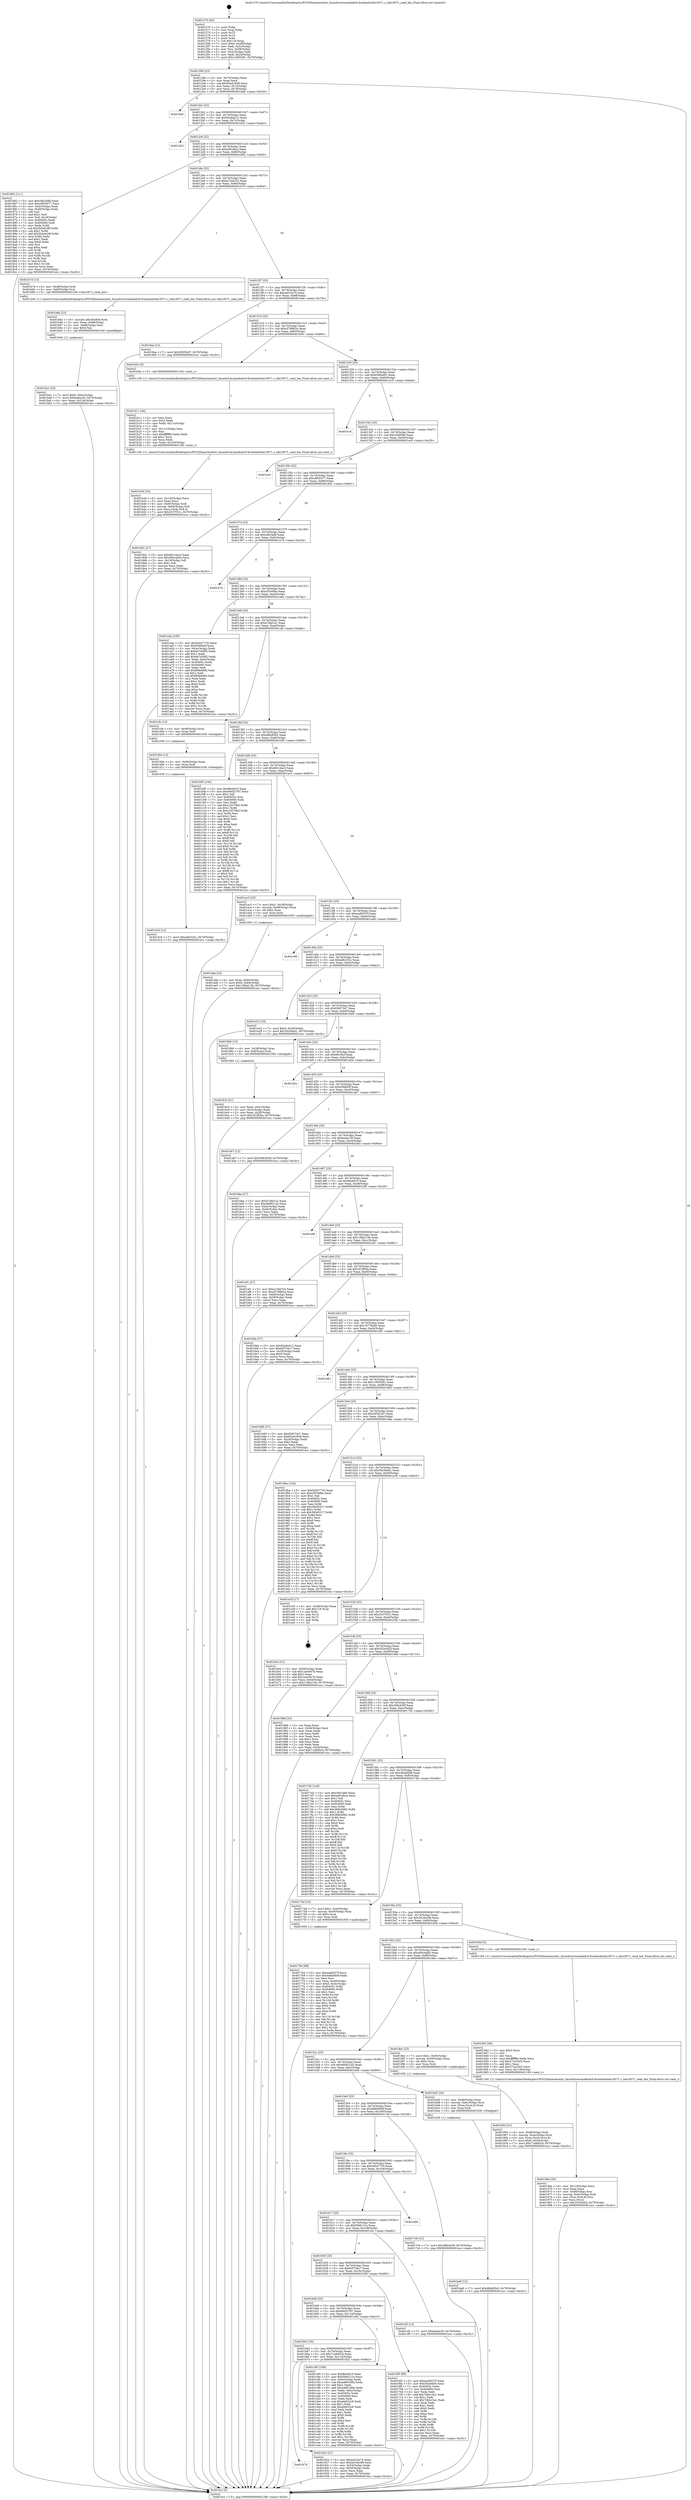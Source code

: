 digraph "0x401270" {
  label = "0x401270 (/mnt/c/Users/mathe/Desktop/tcc/POCII/binaries/extr_linuxdriversmediadvb-frontendstda10071.c_tda10071_read_ber_Final-ollvm.out::main(0))"
  labelloc = "t"
  node[shape=record]

  Entry [label="",width=0.3,height=0.3,shape=circle,fillcolor=black,style=filled]
  "0x40129b" [label="{
     0x40129b [23]\l
     | [instrs]\l
     &nbsp;&nbsp;0x40129b \<+3\>: mov -0x70(%rbp),%eax\l
     &nbsp;&nbsp;0x40129e \<+2\>: mov %eax,%ecx\l
     &nbsp;&nbsp;0x4012a0 \<+6\>: sub $0x82ed1838,%ecx\l
     &nbsp;&nbsp;0x4012a6 \<+3\>: mov %eax,-0x74(%rbp)\l
     &nbsp;&nbsp;0x4012a9 \<+3\>: mov %ecx,-0x78(%rbp)\l
     &nbsp;&nbsp;0x4012ac \<+6\>: je 00000000004016a0 \<main+0x430\>\l
  }"]
  "0x4016a0" [label="{
     0x4016a0\l
  }", style=dashed]
  "0x4012b2" [label="{
     0x4012b2 [22]\l
     | [instrs]\l
     &nbsp;&nbsp;0x4012b2 \<+5\>: jmp 00000000004012b7 \<main+0x47\>\l
     &nbsp;&nbsp;0x4012b7 \<+3\>: mov -0x74(%rbp),%eax\l
     &nbsp;&nbsp;0x4012ba \<+5\>: sub $0x92e8a412,%eax\l
     &nbsp;&nbsp;0x4012bf \<+3\>: mov %eax,-0x7c(%rbp)\l
     &nbsp;&nbsp;0x4012c2 \<+6\>: je 0000000000401d22 \<main+0xab2\>\l
  }"]
  Exit [label="",width=0.3,height=0.3,shape=circle,fillcolor=black,style=filled,peripheries=2]
  "0x401d22" [label="{
     0x401d22\l
  }", style=dashed]
  "0x4012c8" [label="{
     0x4012c8 [22]\l
     | [instrs]\l
     &nbsp;&nbsp;0x4012c8 \<+5\>: jmp 00000000004012cd \<main+0x5d\>\l
     &nbsp;&nbsp;0x4012cd \<+3\>: mov -0x74(%rbp),%eax\l
     &nbsp;&nbsp;0x4012d0 \<+5\>: sub $0xa0f1dbca,%eax\l
     &nbsp;&nbsp;0x4012d5 \<+3\>: mov %eax,-0x80(%rbp)\l
     &nbsp;&nbsp;0x4012d8 \<+6\>: je 0000000000401862 \<main+0x5f2\>\l
  }"]
  "0x401d16" [label="{
     0x401d16 [12]\l
     | [instrs]\l
     &nbsp;&nbsp;0x401d16 \<+7\>: movl $0xedfc332c,-0x70(%rbp)\l
     &nbsp;&nbsp;0x401d1d \<+5\>: jmp 0000000000401ecc \<main+0xc5c\>\l
  }"]
  "0x401862" [label="{
     0x401862 [111]\l
     | [instrs]\l
     &nbsp;&nbsp;0x401862 \<+5\>: mov $0xc9d1fafb,%eax\l
     &nbsp;&nbsp;0x401867 \<+5\>: mov $0xc8f30477,%ecx\l
     &nbsp;&nbsp;0x40186c \<+3\>: mov -0x4c(%rbp),%edx\l
     &nbsp;&nbsp;0x40186f \<+3\>: cmp -0x40(%rbp),%edx\l
     &nbsp;&nbsp;0x401872 \<+4\>: setl %sil\l
     &nbsp;&nbsp;0x401876 \<+4\>: and $0x1,%sil\l
     &nbsp;&nbsp;0x40187a \<+4\>: mov %sil,-0x19(%rbp)\l
     &nbsp;&nbsp;0x40187e \<+7\>: mov 0x40405c,%edx\l
     &nbsp;&nbsp;0x401885 \<+7\>: mov 0x404060,%edi\l
     &nbsp;&nbsp;0x40188c \<+3\>: mov %edx,%r8d\l
     &nbsp;&nbsp;0x40188f \<+7\>: sub $0x5b5eb29f,%r8d\l
     &nbsp;&nbsp;0x401896 \<+4\>: sub $0x1,%r8d\l
     &nbsp;&nbsp;0x40189a \<+7\>: add $0x5b5eb29f,%r8d\l
     &nbsp;&nbsp;0x4018a1 \<+4\>: imul %r8d,%edx\l
     &nbsp;&nbsp;0x4018a5 \<+3\>: and $0x1,%edx\l
     &nbsp;&nbsp;0x4018a8 \<+3\>: cmp $0x0,%edx\l
     &nbsp;&nbsp;0x4018ab \<+4\>: sete %sil\l
     &nbsp;&nbsp;0x4018af \<+3\>: cmp $0xa,%edi\l
     &nbsp;&nbsp;0x4018b2 \<+4\>: setl %r9b\l
     &nbsp;&nbsp;0x4018b6 \<+3\>: mov %sil,%r10b\l
     &nbsp;&nbsp;0x4018b9 \<+3\>: and %r9b,%r10b\l
     &nbsp;&nbsp;0x4018bc \<+3\>: xor %r9b,%sil\l
     &nbsp;&nbsp;0x4018bf \<+3\>: or %sil,%r10b\l
     &nbsp;&nbsp;0x4018c2 \<+4\>: test $0x1,%r10b\l
     &nbsp;&nbsp;0x4018c6 \<+3\>: cmovne %ecx,%eax\l
     &nbsp;&nbsp;0x4018c9 \<+3\>: mov %eax,-0x70(%rbp)\l
     &nbsp;&nbsp;0x4018cc \<+5\>: jmp 0000000000401ecc \<main+0xc5c\>\l
  }"]
  "0x4012de" [label="{
     0x4012de [25]\l
     | [instrs]\l
     &nbsp;&nbsp;0x4012de \<+5\>: jmp 00000000004012e3 \<main+0x73\>\l
     &nbsp;&nbsp;0x4012e3 \<+3\>: mov -0x74(%rbp),%eax\l
     &nbsp;&nbsp;0x4012e6 \<+5\>: sub $0xa134e332,%eax\l
     &nbsp;&nbsp;0x4012eb \<+6\>: mov %eax,-0x84(%rbp)\l
     &nbsp;&nbsp;0x4012f1 \<+6\>: je 0000000000401b7d \<main+0x90d\>\l
  }"]
  "0x401d0a" [label="{
     0x401d0a [12]\l
     | [instrs]\l
     &nbsp;&nbsp;0x401d0a \<+4\>: mov -0x60(%rbp),%rax\l
     &nbsp;&nbsp;0x401d0e \<+3\>: mov %rax,%rdi\l
     &nbsp;&nbsp;0x401d11 \<+5\>: call 0000000000401030 \<free@plt\>\l
     | [calls]\l
     &nbsp;&nbsp;0x401030 \{1\} (unknown)\l
  }"]
  "0x401b7d" [label="{
     0x401b7d [13]\l
     | [instrs]\l
     &nbsp;&nbsp;0x401b7d \<+4\>: mov -0x48(%rbp),%rdi\l
     &nbsp;&nbsp;0x401b81 \<+4\>: mov -0x60(%rbp),%rsi\l
     &nbsp;&nbsp;0x401b85 \<+5\>: call 0000000000401240 \<tda10071_read_ber\>\l
     | [calls]\l
     &nbsp;&nbsp;0x401240 \{1\} (/mnt/c/Users/mathe/Desktop/tcc/POCII/binaries/extr_linuxdriversmediadvb-frontendstda10071.c_tda10071_read_ber_Final-ollvm.out::tda10071_read_ber)\l
  }"]
  "0x4012f7" [label="{
     0x4012f7 [25]\l
     | [instrs]\l
     &nbsp;&nbsp;0x4012f7 \<+5\>: jmp 00000000004012fc \<main+0x8c\>\l
     &nbsp;&nbsp;0x4012fc \<+3\>: mov -0x74(%rbp),%eax\l
     &nbsp;&nbsp;0x4012ff \<+5\>: sub $0xa4f1ba74,%eax\l
     &nbsp;&nbsp;0x401304 \<+6\>: mov %eax,-0x88(%rbp)\l
     &nbsp;&nbsp;0x40130a \<+6\>: je 00000000004019ae \<main+0x73e\>\l
  }"]
  "0x401be9" [label="{
     0x401be9 [12]\l
     | [instrs]\l
     &nbsp;&nbsp;0x401be9 \<+7\>: movl $0xd8ddf3b3,-0x70(%rbp)\l
     &nbsp;&nbsp;0x401bf0 \<+5\>: jmp 0000000000401ecc \<main+0xc5c\>\l
  }"]
  "0x4019ae" [label="{
     0x4019ae [12]\l
     | [instrs]\l
     &nbsp;&nbsp;0x4019ae \<+7\>: movl $0x265f3cd7,-0x70(%rbp)\l
     &nbsp;&nbsp;0x4019b5 \<+5\>: jmp 0000000000401ecc \<main+0xc5c\>\l
  }"]
  "0x401310" [label="{
     0x401310 [25]\l
     | [instrs]\l
     &nbsp;&nbsp;0x401310 \<+5\>: jmp 0000000000401315 \<main+0xa5\>\l
     &nbsp;&nbsp;0x401315 \<+3\>: mov -0x74(%rbp),%eax\l
     &nbsp;&nbsp;0x401318 \<+5\>: sub $0xa5788b2a,%eax\l
     &nbsp;&nbsp;0x40131d \<+6\>: mov %eax,-0x8c(%rbp)\l
     &nbsp;&nbsp;0x401323 \<+6\>: je 0000000000401b0c \<main+0x89c\>\l
  }"]
  "0x401ba1" [label="{
     0x401ba1 [25]\l
     | [instrs]\l
     &nbsp;&nbsp;0x401ba1 \<+7\>: movl $0x0,-0x6c(%rbp)\l
     &nbsp;&nbsp;0x401ba8 \<+7\>: movl $0xbedac29,-0x70(%rbp)\l
     &nbsp;&nbsp;0x401baf \<+6\>: mov %eax,-0x124(%rbp)\l
     &nbsp;&nbsp;0x401bb5 \<+5\>: jmp 0000000000401ecc \<main+0xc5c\>\l
  }"]
  "0x401b0c" [label="{
     0x401b0c [5]\l
     | [instrs]\l
     &nbsp;&nbsp;0x401b0c \<+5\>: call 0000000000401160 \<next_i\>\l
     | [calls]\l
     &nbsp;&nbsp;0x401160 \{1\} (/mnt/c/Users/mathe/Desktop/tcc/POCII/binaries/extr_linuxdriversmediadvb-frontendstda10071.c_tda10071_read_ber_Final-ollvm.out::next_i)\l
  }"]
  "0x401329" [label="{
     0x401329 [25]\l
     | [instrs]\l
     &nbsp;&nbsp;0x401329 \<+5\>: jmp 000000000040132e \<main+0xbe\>\l
     &nbsp;&nbsp;0x40132e \<+3\>: mov -0x74(%rbp),%eax\l
     &nbsp;&nbsp;0x401331 \<+5\>: sub $0xb5f8a461,%eax\l
     &nbsp;&nbsp;0x401336 \<+6\>: mov %eax,-0x90(%rbp)\l
     &nbsp;&nbsp;0x40133c \<+6\>: je 0000000000401e16 \<main+0xba6\>\l
  }"]
  "0x401b8a" [label="{
     0x401b8a [23]\l
     | [instrs]\l
     &nbsp;&nbsp;0x401b8a \<+10\>: movabs $0x4020b6,%rdi\l
     &nbsp;&nbsp;0x401b94 \<+3\>: mov %eax,-0x68(%rbp)\l
     &nbsp;&nbsp;0x401b97 \<+3\>: mov -0x68(%rbp),%esi\l
     &nbsp;&nbsp;0x401b9a \<+2\>: mov $0x0,%al\l
     &nbsp;&nbsp;0x401b9c \<+5\>: call 0000000000401040 \<printf@plt\>\l
     | [calls]\l
     &nbsp;&nbsp;0x401040 \{1\} (unknown)\l
  }"]
  "0x401e16" [label="{
     0x401e16\l
  }", style=dashed]
  "0x401342" [label="{
     0x401342 [25]\l
     | [instrs]\l
     &nbsp;&nbsp;0x401342 \<+5\>: jmp 0000000000401347 \<main+0xd7\>\l
     &nbsp;&nbsp;0x401347 \<+3\>: mov -0x74(%rbp),%eax\l
     &nbsp;&nbsp;0x40134a \<+5\>: sub $0xc44f50fe,%eax\l
     &nbsp;&nbsp;0x40134f \<+6\>: mov %eax,-0x94(%rbp)\l
     &nbsp;&nbsp;0x401355 \<+6\>: je 0000000000401ec0 \<main+0xc50\>\l
  }"]
  "0x401b3d" [label="{
     0x401b3d [33]\l
     | [instrs]\l
     &nbsp;&nbsp;0x401b3d \<+6\>: mov -0x120(%rbp),%ecx\l
     &nbsp;&nbsp;0x401b43 \<+3\>: imul %eax,%ecx\l
     &nbsp;&nbsp;0x401b46 \<+4\>: mov -0x60(%rbp),%rdi\l
     &nbsp;&nbsp;0x401b4a \<+4\>: movslq -0x64(%rbp),%r8\l
     &nbsp;&nbsp;0x401b4e \<+4\>: mov %ecx,(%rdi,%r8,4)\l
     &nbsp;&nbsp;0x401b52 \<+7\>: movl $0x3337f31c,-0x70(%rbp)\l
     &nbsp;&nbsp;0x401b59 \<+5\>: jmp 0000000000401ecc \<main+0xc5c\>\l
  }"]
  "0x401ec0" [label="{
     0x401ec0\l
  }", style=dashed]
  "0x40135b" [label="{
     0x40135b [25]\l
     | [instrs]\l
     &nbsp;&nbsp;0x40135b \<+5\>: jmp 0000000000401360 \<main+0xf0\>\l
     &nbsp;&nbsp;0x401360 \<+3\>: mov -0x74(%rbp),%eax\l
     &nbsp;&nbsp;0x401363 \<+5\>: sub $0xc8f30477,%eax\l
     &nbsp;&nbsp;0x401368 \<+6\>: mov %eax,-0x98(%rbp)\l
     &nbsp;&nbsp;0x40136e \<+6\>: je 00000000004018d1 \<main+0x661\>\l
  }"]
  "0x401b11" [label="{
     0x401b11 [44]\l
     | [instrs]\l
     &nbsp;&nbsp;0x401b11 \<+2\>: xor %ecx,%ecx\l
     &nbsp;&nbsp;0x401b13 \<+5\>: mov $0x2,%edx\l
     &nbsp;&nbsp;0x401b18 \<+6\>: mov %edx,-0x11c(%rbp)\l
     &nbsp;&nbsp;0x401b1e \<+1\>: cltd\l
     &nbsp;&nbsp;0x401b1f \<+6\>: mov -0x11c(%rbp),%esi\l
     &nbsp;&nbsp;0x401b25 \<+2\>: idiv %esi\l
     &nbsp;&nbsp;0x401b27 \<+6\>: imul $0xfffffffe,%edx,%edx\l
     &nbsp;&nbsp;0x401b2d \<+3\>: sub $0x1,%ecx\l
     &nbsp;&nbsp;0x401b30 \<+2\>: sub %ecx,%edx\l
     &nbsp;&nbsp;0x401b32 \<+6\>: mov %edx,-0x120(%rbp)\l
     &nbsp;&nbsp;0x401b38 \<+5\>: call 0000000000401160 \<next_i\>\l
     | [calls]\l
     &nbsp;&nbsp;0x401160 \{1\} (/mnt/c/Users/mathe/Desktop/tcc/POCII/binaries/extr_linuxdriversmediadvb-frontendstda10071.c_tda10071_read_ber_Final-ollvm.out::next_i)\l
  }"]
  "0x4018d1" [label="{
     0x4018d1 [27]\l
     | [instrs]\l
     &nbsp;&nbsp;0x4018d1 \<+5\>: mov $0xd9c1dac3,%eax\l
     &nbsp;&nbsp;0x4018d6 \<+5\>: mov $0x400c4a65,%ecx\l
     &nbsp;&nbsp;0x4018db \<+3\>: mov -0x19(%rbp),%dl\l
     &nbsp;&nbsp;0x4018de \<+3\>: test $0x1,%dl\l
     &nbsp;&nbsp;0x4018e1 \<+3\>: cmovne %ecx,%eax\l
     &nbsp;&nbsp;0x4018e4 \<+3\>: mov %eax,-0x70(%rbp)\l
     &nbsp;&nbsp;0x4018e7 \<+5\>: jmp 0000000000401ecc \<main+0xc5c\>\l
  }"]
  "0x401374" [label="{
     0x401374 [25]\l
     | [instrs]\l
     &nbsp;&nbsp;0x401374 \<+5\>: jmp 0000000000401379 \<main+0x109\>\l
     &nbsp;&nbsp;0x401379 \<+3\>: mov -0x74(%rbp),%eax\l
     &nbsp;&nbsp;0x40137c \<+5\>: sub $0xc9d1fafb,%eax\l
     &nbsp;&nbsp;0x401381 \<+6\>: mov %eax,-0x9c(%rbp)\l
     &nbsp;&nbsp;0x401387 \<+6\>: je 0000000000401e74 \<main+0xc04\>\l
  }"]
  "0x401ada" [label="{
     0x401ada [23]\l
     | [instrs]\l
     &nbsp;&nbsp;0x401ada \<+4\>: mov %rax,-0x60(%rbp)\l
     &nbsp;&nbsp;0x401ade \<+7\>: movl $0x0,-0x64(%rbp)\l
     &nbsp;&nbsp;0x401ae5 \<+7\>: movl $0x138a213b,-0x70(%rbp)\l
     &nbsp;&nbsp;0x401aec \<+5\>: jmp 0000000000401ecc \<main+0xc5c\>\l
  }"]
  "0x401e74" [label="{
     0x401e74\l
  }", style=dashed]
  "0x40138d" [label="{
     0x40138d [25]\l
     | [instrs]\l
     &nbsp;&nbsp;0x40138d \<+5\>: jmp 0000000000401392 \<main+0x122\>\l
     &nbsp;&nbsp;0x401392 \<+3\>: mov -0x74(%rbp),%eax\l
     &nbsp;&nbsp;0x401395 \<+5\>: sub $0xcf3549be,%eax\l
     &nbsp;&nbsp;0x40139a \<+6\>: mov %eax,-0xa0(%rbp)\l
     &nbsp;&nbsp;0x4013a0 \<+6\>: je 0000000000401a4a \<main+0x7da\>\l
  }"]
  "0x40196a" [label="{
     0x40196a [35]\l
     | [instrs]\l
     &nbsp;&nbsp;0x40196a \<+6\>: mov -0x118(%rbp),%ecx\l
     &nbsp;&nbsp;0x401970 \<+3\>: imul %eax,%ecx\l
     &nbsp;&nbsp;0x401973 \<+4\>: mov -0x48(%rbp),%rsi\l
     &nbsp;&nbsp;0x401977 \<+4\>: movslq -0x4c(%rbp),%rdi\l
     &nbsp;&nbsp;0x40197b \<+4\>: mov (%rsi,%rdi,8),%rsi\l
     &nbsp;&nbsp;0x40197f \<+2\>: mov %ecx,(%rsi)\l
     &nbsp;&nbsp;0x401981 \<+7\>: movl $0x35245d2f,-0x70(%rbp)\l
     &nbsp;&nbsp;0x401988 \<+5\>: jmp 0000000000401ecc \<main+0xc5c\>\l
  }"]
  "0x401a4a" [label="{
     0x401a4a [109]\l
     | [instrs]\l
     &nbsp;&nbsp;0x401a4a \<+5\>: mov $0x5e547735,%eax\l
     &nbsp;&nbsp;0x401a4f \<+5\>: mov $0x9388d3f,%ecx\l
     &nbsp;&nbsp;0x401a54 \<+3\>: mov -0x4c(%rbp),%edx\l
     &nbsp;&nbsp;0x401a57 \<+6\>: sub $0x6e7d36f2,%edx\l
     &nbsp;&nbsp;0x401a5d \<+3\>: add $0x1,%edx\l
     &nbsp;&nbsp;0x401a60 \<+6\>: add $0x6e7d36f2,%edx\l
     &nbsp;&nbsp;0x401a66 \<+3\>: mov %edx,-0x4c(%rbp)\l
     &nbsp;&nbsp;0x401a69 \<+7\>: mov 0x40405c,%edx\l
     &nbsp;&nbsp;0x401a70 \<+7\>: mov 0x404060,%esi\l
     &nbsp;&nbsp;0x401a77 \<+2\>: mov %edx,%edi\l
     &nbsp;&nbsp;0x401a79 \<+6\>: add $0xf94bb6f4,%edi\l
     &nbsp;&nbsp;0x401a7f \<+3\>: sub $0x1,%edi\l
     &nbsp;&nbsp;0x401a82 \<+6\>: sub $0xf94bb6f4,%edi\l
     &nbsp;&nbsp;0x401a88 \<+3\>: imul %edi,%edx\l
     &nbsp;&nbsp;0x401a8b \<+3\>: and $0x1,%edx\l
     &nbsp;&nbsp;0x401a8e \<+3\>: cmp $0x0,%edx\l
     &nbsp;&nbsp;0x401a91 \<+4\>: sete %r8b\l
     &nbsp;&nbsp;0x401a95 \<+3\>: cmp $0xa,%esi\l
     &nbsp;&nbsp;0x401a98 \<+4\>: setl %r9b\l
     &nbsp;&nbsp;0x401a9c \<+3\>: mov %r8b,%r10b\l
     &nbsp;&nbsp;0x401a9f \<+3\>: and %r9b,%r10b\l
     &nbsp;&nbsp;0x401aa2 \<+3\>: xor %r9b,%r8b\l
     &nbsp;&nbsp;0x401aa5 \<+3\>: or %r8b,%r10b\l
     &nbsp;&nbsp;0x401aa8 \<+4\>: test $0x1,%r10b\l
     &nbsp;&nbsp;0x401aac \<+3\>: cmovne %ecx,%eax\l
     &nbsp;&nbsp;0x401aaf \<+3\>: mov %eax,-0x70(%rbp)\l
     &nbsp;&nbsp;0x401ab2 \<+5\>: jmp 0000000000401ecc \<main+0xc5c\>\l
  }"]
  "0x4013a6" [label="{
     0x4013a6 [25]\l
     | [instrs]\l
     &nbsp;&nbsp;0x4013a6 \<+5\>: jmp 00000000004013ab \<main+0x13b\>\l
     &nbsp;&nbsp;0x4013ab \<+3\>: mov -0x74(%rbp),%eax\l
     &nbsp;&nbsp;0x4013ae \<+5\>: sub $0xd7dbf1a1,%eax\l
     &nbsp;&nbsp;0x4013b3 \<+6\>: mov %eax,-0xa4(%rbp)\l
     &nbsp;&nbsp;0x4013b9 \<+6\>: je 0000000000401cfe \<main+0xa8e\>\l
  }"]
  "0x401942" [label="{
     0x401942 [40]\l
     | [instrs]\l
     &nbsp;&nbsp;0x401942 \<+5\>: mov $0x2,%ecx\l
     &nbsp;&nbsp;0x401947 \<+1\>: cltd\l
     &nbsp;&nbsp;0x401948 \<+2\>: idiv %ecx\l
     &nbsp;&nbsp;0x40194a \<+6\>: imul $0xfffffffe,%edx,%ecx\l
     &nbsp;&nbsp;0x401950 \<+6\>: sub $0x37ca33e5,%ecx\l
     &nbsp;&nbsp;0x401956 \<+3\>: add $0x1,%ecx\l
     &nbsp;&nbsp;0x401959 \<+6\>: add $0x37ca33e5,%ecx\l
     &nbsp;&nbsp;0x40195f \<+6\>: mov %ecx,-0x118(%rbp)\l
     &nbsp;&nbsp;0x401965 \<+5\>: call 0000000000401160 \<next_i\>\l
     | [calls]\l
     &nbsp;&nbsp;0x401160 \{1\} (/mnt/c/Users/mathe/Desktop/tcc/POCII/binaries/extr_linuxdriversmediadvb-frontendstda10071.c_tda10071_read_ber_Final-ollvm.out::next_i)\l
  }"]
  "0x401cfe" [label="{
     0x401cfe [12]\l
     | [instrs]\l
     &nbsp;&nbsp;0x401cfe \<+4\>: mov -0x48(%rbp),%rax\l
     &nbsp;&nbsp;0x401d02 \<+3\>: mov %rax,%rdi\l
     &nbsp;&nbsp;0x401d05 \<+5\>: call 0000000000401030 \<free@plt\>\l
     | [calls]\l
     &nbsp;&nbsp;0x401030 \{1\} (unknown)\l
  }"]
  "0x4013bf" [label="{
     0x4013bf [25]\l
     | [instrs]\l
     &nbsp;&nbsp;0x4013bf \<+5\>: jmp 00000000004013c4 \<main+0x154\>\l
     &nbsp;&nbsp;0x4013c4 \<+3\>: mov -0x74(%rbp),%eax\l
     &nbsp;&nbsp;0x4013c7 \<+5\>: sub $0xd8ddf3b3,%eax\l
     &nbsp;&nbsp;0x4013cc \<+6\>: mov %eax,-0xa8(%rbp)\l
     &nbsp;&nbsp;0x4013d2 \<+6\>: je 0000000000401bf5 \<main+0x985\>\l
  }"]
  "0x40167b" [label="{
     0x40167b\l
  }", style=dashed]
  "0x401bf5" [label="{
     0x401bf5 [144]\l
     | [instrs]\l
     &nbsp;&nbsp;0x401bf5 \<+5\>: mov $0xf6e4910,%eax\l
     &nbsp;&nbsp;0x401bfa \<+5\>: mov $0x69d32797,%ecx\l
     &nbsp;&nbsp;0x401bff \<+2\>: mov $0x1,%dl\l
     &nbsp;&nbsp;0x401c01 \<+7\>: mov 0x40405c,%esi\l
     &nbsp;&nbsp;0x401c08 \<+7\>: mov 0x404060,%edi\l
     &nbsp;&nbsp;0x401c0f \<+3\>: mov %esi,%r8d\l
     &nbsp;&nbsp;0x401c12 \<+7\>: add $0xc1f270b5,%r8d\l
     &nbsp;&nbsp;0x401c19 \<+4\>: sub $0x1,%r8d\l
     &nbsp;&nbsp;0x401c1d \<+7\>: sub $0xc1f270b5,%r8d\l
     &nbsp;&nbsp;0x401c24 \<+4\>: imul %r8d,%esi\l
     &nbsp;&nbsp;0x401c28 \<+3\>: and $0x1,%esi\l
     &nbsp;&nbsp;0x401c2b \<+3\>: cmp $0x0,%esi\l
     &nbsp;&nbsp;0x401c2e \<+4\>: sete %r9b\l
     &nbsp;&nbsp;0x401c32 \<+3\>: cmp $0xa,%edi\l
     &nbsp;&nbsp;0x401c35 \<+4\>: setl %r10b\l
     &nbsp;&nbsp;0x401c39 \<+3\>: mov %r9b,%r11b\l
     &nbsp;&nbsp;0x401c3c \<+4\>: xor $0xff,%r11b\l
     &nbsp;&nbsp;0x401c40 \<+3\>: mov %r10b,%bl\l
     &nbsp;&nbsp;0x401c43 \<+3\>: xor $0xff,%bl\l
     &nbsp;&nbsp;0x401c46 \<+3\>: xor $0x0,%dl\l
     &nbsp;&nbsp;0x401c49 \<+3\>: mov %r11b,%r14b\l
     &nbsp;&nbsp;0x401c4c \<+4\>: and $0x0,%r14b\l
     &nbsp;&nbsp;0x401c50 \<+3\>: and %dl,%r9b\l
     &nbsp;&nbsp;0x401c53 \<+3\>: mov %bl,%r15b\l
     &nbsp;&nbsp;0x401c56 \<+4\>: and $0x0,%r15b\l
     &nbsp;&nbsp;0x401c5a \<+3\>: and %dl,%r10b\l
     &nbsp;&nbsp;0x401c5d \<+3\>: or %r9b,%r14b\l
     &nbsp;&nbsp;0x401c60 \<+3\>: or %r10b,%r15b\l
     &nbsp;&nbsp;0x401c63 \<+3\>: xor %r15b,%r14b\l
     &nbsp;&nbsp;0x401c66 \<+3\>: or %bl,%r11b\l
     &nbsp;&nbsp;0x401c69 \<+4\>: xor $0xff,%r11b\l
     &nbsp;&nbsp;0x401c6d \<+3\>: or $0x0,%dl\l
     &nbsp;&nbsp;0x401c70 \<+3\>: and %dl,%r11b\l
     &nbsp;&nbsp;0x401c73 \<+3\>: or %r11b,%r14b\l
     &nbsp;&nbsp;0x401c76 \<+4\>: test $0x1,%r14b\l
     &nbsp;&nbsp;0x401c7a \<+3\>: cmovne %ecx,%eax\l
     &nbsp;&nbsp;0x401c7d \<+3\>: mov %eax,-0x70(%rbp)\l
     &nbsp;&nbsp;0x401c80 \<+5\>: jmp 0000000000401ecc \<main+0xc5c\>\l
  }"]
  "0x4013d8" [label="{
     0x4013d8 [25]\l
     | [instrs]\l
     &nbsp;&nbsp;0x4013d8 \<+5\>: jmp 00000000004013dd \<main+0x16d\>\l
     &nbsp;&nbsp;0x4013dd \<+3\>: mov -0x74(%rbp),%eax\l
     &nbsp;&nbsp;0x4013e0 \<+5\>: sub $0xd9c1dac3,%eax\l
     &nbsp;&nbsp;0x4013e5 \<+6\>: mov %eax,-0xac(%rbp)\l
     &nbsp;&nbsp;0x4013eb \<+6\>: je 0000000000401ac3 \<main+0x853\>\l
  }"]
  "0x401922" [label="{
     0x401922 [27]\l
     | [instrs]\l
     &nbsp;&nbsp;0x401922 \<+5\>: mov $0xa4f1ba74,%eax\l
     &nbsp;&nbsp;0x401927 \<+5\>: mov $0x3d16ec98,%ecx\l
     &nbsp;&nbsp;0x40192c \<+3\>: mov -0x54(%rbp),%edx\l
     &nbsp;&nbsp;0x40192f \<+3\>: cmp -0x50(%rbp),%edx\l
     &nbsp;&nbsp;0x401932 \<+3\>: cmovl %ecx,%eax\l
     &nbsp;&nbsp;0x401935 \<+3\>: mov %eax,-0x70(%rbp)\l
     &nbsp;&nbsp;0x401938 \<+5\>: jmp 0000000000401ecc \<main+0xc5c\>\l
  }"]
  "0x401ac3" [label="{
     0x401ac3 [23]\l
     | [instrs]\l
     &nbsp;&nbsp;0x401ac3 \<+7\>: movl $0x1,-0x58(%rbp)\l
     &nbsp;&nbsp;0x401aca \<+4\>: movslq -0x58(%rbp),%rax\l
     &nbsp;&nbsp;0x401ace \<+4\>: shl $0x2,%rax\l
     &nbsp;&nbsp;0x401ad2 \<+3\>: mov %rax,%rdi\l
     &nbsp;&nbsp;0x401ad5 \<+5\>: call 0000000000401050 \<malloc@plt\>\l
     | [calls]\l
     &nbsp;&nbsp;0x401050 \{1\} (unknown)\l
  }"]
  "0x4013f1" [label="{
     0x4013f1 [25]\l
     | [instrs]\l
     &nbsp;&nbsp;0x4013f1 \<+5\>: jmp 00000000004013f6 \<main+0x186\>\l
     &nbsp;&nbsp;0x4013f6 \<+3\>: mov -0x74(%rbp),%eax\l
     &nbsp;&nbsp;0x4013f9 \<+5\>: sub $0xead0037f,%eax\l
     &nbsp;&nbsp;0x4013fe \<+6\>: mov %eax,-0xb0(%rbp)\l
     &nbsp;&nbsp;0x401404 \<+6\>: je 0000000000401e46 \<main+0xbd6\>\l
  }"]
  "0x401662" [label="{
     0x401662 [25]\l
     | [instrs]\l
     &nbsp;&nbsp;0x401662 \<+5\>: jmp 0000000000401667 \<main+0x3f7\>\l
     &nbsp;&nbsp;0x401667 \<+3\>: mov -0x74(%rbp),%eax\l
     &nbsp;&nbsp;0x40166a \<+5\>: sub $0x71a8d024,%eax\l
     &nbsp;&nbsp;0x40166f \<+6\>: mov %eax,-0x114(%rbp)\l
     &nbsp;&nbsp;0x401675 \<+6\>: je 0000000000401922 \<main+0x6b2\>\l
  }"]
  "0x401e46" [label="{
     0x401e46\l
  }", style=dashed]
  "0x40140a" [label="{
     0x40140a [25]\l
     | [instrs]\l
     &nbsp;&nbsp;0x40140a \<+5\>: jmp 000000000040140f \<main+0x19f\>\l
     &nbsp;&nbsp;0x40140f \<+3\>: mov -0x74(%rbp),%eax\l
     &nbsp;&nbsp;0x401412 \<+5\>: sub $0xedfc332c,%eax\l
     &nbsp;&nbsp;0x401417 \<+6\>: mov %eax,-0xb4(%rbp)\l
     &nbsp;&nbsp;0x40141d \<+6\>: je 0000000000401e22 \<main+0xbb2\>\l
  }"]
  "0x401c85" [label="{
     0x401c85 [109]\l
     | [instrs]\l
     &nbsp;&nbsp;0x401c85 \<+5\>: mov $0xf6e4910,%eax\l
     &nbsp;&nbsp;0x401c8a \<+5\>: mov $0x5f48121e,%ecx\l
     &nbsp;&nbsp;0x401c8f \<+3\>: mov -0x6c(%rbp),%edx\l
     &nbsp;&nbsp;0x401c92 \<+6\>: sub $0xa4891d6b,%edx\l
     &nbsp;&nbsp;0x401c98 \<+3\>: add $0x1,%edx\l
     &nbsp;&nbsp;0x401c9b \<+6\>: add $0xa4891d6b,%edx\l
     &nbsp;&nbsp;0x401ca1 \<+3\>: mov %edx,-0x6c(%rbp)\l
     &nbsp;&nbsp;0x401ca4 \<+7\>: mov 0x40405c,%edx\l
     &nbsp;&nbsp;0x401cab \<+7\>: mov 0x404060,%esi\l
     &nbsp;&nbsp;0x401cb2 \<+2\>: mov %edx,%edi\l
     &nbsp;&nbsp;0x401cb4 \<+6\>: sub $0xefe623c6,%edi\l
     &nbsp;&nbsp;0x401cba \<+3\>: sub $0x1,%edi\l
     &nbsp;&nbsp;0x401cbd \<+6\>: add $0xefe623c6,%edi\l
     &nbsp;&nbsp;0x401cc3 \<+3\>: imul %edi,%edx\l
     &nbsp;&nbsp;0x401cc6 \<+3\>: and $0x1,%edx\l
     &nbsp;&nbsp;0x401cc9 \<+3\>: cmp $0x0,%edx\l
     &nbsp;&nbsp;0x401ccc \<+4\>: sete %r8b\l
     &nbsp;&nbsp;0x401cd0 \<+3\>: cmp $0xa,%esi\l
     &nbsp;&nbsp;0x401cd3 \<+4\>: setl %r9b\l
     &nbsp;&nbsp;0x401cd7 \<+3\>: mov %r8b,%r10b\l
     &nbsp;&nbsp;0x401cda \<+3\>: and %r9b,%r10b\l
     &nbsp;&nbsp;0x401cdd \<+3\>: xor %r9b,%r8b\l
     &nbsp;&nbsp;0x401ce0 \<+3\>: or %r8b,%r10b\l
     &nbsp;&nbsp;0x401ce3 \<+4\>: test $0x1,%r10b\l
     &nbsp;&nbsp;0x401ce7 \<+3\>: cmovne %ecx,%eax\l
     &nbsp;&nbsp;0x401cea \<+3\>: mov %eax,-0x70(%rbp)\l
     &nbsp;&nbsp;0x401ced \<+5\>: jmp 0000000000401ecc \<main+0xc5c\>\l
  }"]
  "0x401e22" [label="{
     0x401e22 [19]\l
     | [instrs]\l
     &nbsp;&nbsp;0x401e22 \<+7\>: movl $0x0,-0x28(%rbp)\l
     &nbsp;&nbsp;0x401e29 \<+7\>: movl $0x30c5ebd1,-0x70(%rbp)\l
     &nbsp;&nbsp;0x401e30 \<+5\>: jmp 0000000000401ecc \<main+0xc5c\>\l
  }"]
  "0x401423" [label="{
     0x401423 [25]\l
     | [instrs]\l
     &nbsp;&nbsp;0x401423 \<+5\>: jmp 0000000000401428 \<main+0x1b8\>\l
     &nbsp;&nbsp;0x401428 \<+3\>: mov -0x74(%rbp),%eax\l
     &nbsp;&nbsp;0x40142b \<+5\>: sub $0xf26072e7,%eax\l
     &nbsp;&nbsp;0x401430 \<+6\>: mov %eax,-0xb8(%rbp)\l
     &nbsp;&nbsp;0x401436 \<+6\>: je 00000000004016b8 \<main+0x448\>\l
  }"]
  "0x401903" [label="{
     0x401903 [31]\l
     | [instrs]\l
     &nbsp;&nbsp;0x401903 \<+4\>: mov -0x48(%rbp),%rdi\l
     &nbsp;&nbsp;0x401907 \<+4\>: movslq -0x4c(%rbp),%rcx\l
     &nbsp;&nbsp;0x40190b \<+4\>: mov %rax,(%rdi,%rcx,8)\l
     &nbsp;&nbsp;0x40190f \<+7\>: movl $0x0,-0x54(%rbp)\l
     &nbsp;&nbsp;0x401916 \<+7\>: movl $0x71a8d024,-0x70(%rbp)\l
     &nbsp;&nbsp;0x40191d \<+5\>: jmp 0000000000401ecc \<main+0xc5c\>\l
  }"]
  "0x4016b8" [label="{
     0x4016b8 [13]\l
     | [instrs]\l
     &nbsp;&nbsp;0x4016b8 \<+4\>: mov -0x38(%rbp),%rax\l
     &nbsp;&nbsp;0x4016bc \<+4\>: mov 0x8(%rax),%rdi\l
     &nbsp;&nbsp;0x4016c0 \<+5\>: call 0000000000401060 \<atoi@plt\>\l
     | [calls]\l
     &nbsp;&nbsp;0x401060 \{1\} (unknown)\l
  }"]
  "0x40143c" [label="{
     0x40143c [25]\l
     | [instrs]\l
     &nbsp;&nbsp;0x40143c \<+5\>: jmp 0000000000401441 \<main+0x1d1\>\l
     &nbsp;&nbsp;0x401441 \<+3\>: mov -0x74(%rbp),%eax\l
     &nbsp;&nbsp;0x401444 \<+5\>: sub $0x90c3fcf,%eax\l
     &nbsp;&nbsp;0x401449 \<+6\>: mov %eax,-0xbc(%rbp)\l
     &nbsp;&nbsp;0x40144f \<+6\>: je 0000000000401d2e \<main+0xabe\>\l
  }"]
  "0x401764" [label="{
     0x401764 [98]\l
     | [instrs]\l
     &nbsp;&nbsp;0x401764 \<+5\>: mov $0xead0037f,%ecx\l
     &nbsp;&nbsp;0x401769 \<+5\>: mov $0x4dbd5b9f,%edx\l
     &nbsp;&nbsp;0x40176e \<+2\>: xor %esi,%esi\l
     &nbsp;&nbsp;0x401770 \<+4\>: mov %rax,-0x48(%rbp)\l
     &nbsp;&nbsp;0x401774 \<+7\>: movl $0x0,-0x4c(%rbp)\l
     &nbsp;&nbsp;0x40177b \<+8\>: mov 0x40405c,%r8d\l
     &nbsp;&nbsp;0x401783 \<+8\>: mov 0x404060,%r9d\l
     &nbsp;&nbsp;0x40178b \<+3\>: sub $0x1,%esi\l
     &nbsp;&nbsp;0x40178e \<+3\>: mov %r8d,%r10d\l
     &nbsp;&nbsp;0x401791 \<+3\>: add %esi,%r10d\l
     &nbsp;&nbsp;0x401794 \<+4\>: imul %r10d,%r8d\l
     &nbsp;&nbsp;0x401798 \<+4\>: and $0x1,%r8d\l
     &nbsp;&nbsp;0x40179c \<+4\>: cmp $0x0,%r8d\l
     &nbsp;&nbsp;0x4017a0 \<+4\>: sete %r11b\l
     &nbsp;&nbsp;0x4017a4 \<+4\>: cmp $0xa,%r9d\l
     &nbsp;&nbsp;0x4017a8 \<+3\>: setl %bl\l
     &nbsp;&nbsp;0x4017ab \<+3\>: mov %r11b,%r14b\l
     &nbsp;&nbsp;0x4017ae \<+3\>: and %bl,%r14b\l
     &nbsp;&nbsp;0x4017b1 \<+3\>: xor %bl,%r11b\l
     &nbsp;&nbsp;0x4017b4 \<+3\>: or %r11b,%r14b\l
     &nbsp;&nbsp;0x4017b7 \<+4\>: test $0x1,%r14b\l
     &nbsp;&nbsp;0x4017bb \<+3\>: cmovne %edx,%ecx\l
     &nbsp;&nbsp;0x4017be \<+3\>: mov %ecx,-0x70(%rbp)\l
     &nbsp;&nbsp;0x4017c1 \<+5\>: jmp 0000000000401ecc \<main+0xc5c\>\l
  }"]
  "0x401d2e" [label="{
     0x401d2e\l
  }", style=dashed]
  "0x401455" [label="{
     0x401455 [25]\l
     | [instrs]\l
     &nbsp;&nbsp;0x401455 \<+5\>: jmp 000000000040145a \<main+0x1ea\>\l
     &nbsp;&nbsp;0x40145a \<+3\>: mov -0x74(%rbp),%eax\l
     &nbsp;&nbsp;0x40145d \<+5\>: sub $0x9388d3f,%eax\l
     &nbsp;&nbsp;0x401462 \<+6\>: mov %eax,-0xc0(%rbp)\l
     &nbsp;&nbsp;0x401468 \<+6\>: je 0000000000401ab7 \<main+0x847\>\l
  }"]
  "0x401649" [label="{
     0x401649 [25]\l
     | [instrs]\l
     &nbsp;&nbsp;0x401649 \<+5\>: jmp 000000000040164e \<main+0x3de\>\l
     &nbsp;&nbsp;0x40164e \<+3\>: mov -0x74(%rbp),%eax\l
     &nbsp;&nbsp;0x401651 \<+5\>: sub $0x69d32797,%eax\l
     &nbsp;&nbsp;0x401656 \<+6\>: mov %eax,-0x110(%rbp)\l
     &nbsp;&nbsp;0x40165c \<+6\>: je 0000000000401c85 \<main+0xa15\>\l
  }"]
  "0x401ab7" [label="{
     0x401ab7 [12]\l
     | [instrs]\l
     &nbsp;&nbsp;0x401ab7 \<+7\>: movl $0x368cb50f,-0x70(%rbp)\l
     &nbsp;&nbsp;0x401abe \<+5\>: jmp 0000000000401ecc \<main+0xc5c\>\l
  }"]
  "0x40146e" [label="{
     0x40146e [25]\l
     | [instrs]\l
     &nbsp;&nbsp;0x40146e \<+5\>: jmp 0000000000401473 \<main+0x203\>\l
     &nbsp;&nbsp;0x401473 \<+3\>: mov -0x74(%rbp),%eax\l
     &nbsp;&nbsp;0x401476 \<+5\>: sub $0xbedac29,%eax\l
     &nbsp;&nbsp;0x40147b \<+6\>: mov %eax,-0xc4(%rbp)\l
     &nbsp;&nbsp;0x401481 \<+6\>: je 0000000000401bba \<main+0x94a\>\l
  }"]
  "0x4016f5" [label="{
     0x4016f5 [88]\l
     | [instrs]\l
     &nbsp;&nbsp;0x4016f5 \<+5\>: mov $0xead0037f,%eax\l
     &nbsp;&nbsp;0x4016fa \<+5\>: mov $0x3bcbfd58,%ecx\l
     &nbsp;&nbsp;0x4016ff \<+7\>: mov 0x40405c,%edx\l
     &nbsp;&nbsp;0x401706 \<+7\>: mov 0x404060,%esi\l
     &nbsp;&nbsp;0x40170d \<+2\>: mov %edx,%edi\l
     &nbsp;&nbsp;0x40170f \<+6\>: add $0x7dbb15a1,%edi\l
     &nbsp;&nbsp;0x401715 \<+3\>: sub $0x1,%edi\l
     &nbsp;&nbsp;0x401718 \<+6\>: sub $0x7dbb15a1,%edi\l
     &nbsp;&nbsp;0x40171e \<+3\>: imul %edi,%edx\l
     &nbsp;&nbsp;0x401721 \<+3\>: and $0x1,%edx\l
     &nbsp;&nbsp;0x401724 \<+3\>: cmp $0x0,%edx\l
     &nbsp;&nbsp;0x401727 \<+4\>: sete %r8b\l
     &nbsp;&nbsp;0x40172b \<+3\>: cmp $0xa,%esi\l
     &nbsp;&nbsp;0x40172e \<+4\>: setl %r9b\l
     &nbsp;&nbsp;0x401732 \<+3\>: mov %r8b,%r10b\l
     &nbsp;&nbsp;0x401735 \<+3\>: and %r9b,%r10b\l
     &nbsp;&nbsp;0x401738 \<+3\>: xor %r9b,%r8b\l
     &nbsp;&nbsp;0x40173b \<+3\>: or %r8b,%r10b\l
     &nbsp;&nbsp;0x40173e \<+4\>: test $0x1,%r10b\l
     &nbsp;&nbsp;0x401742 \<+3\>: cmovne %ecx,%eax\l
     &nbsp;&nbsp;0x401745 \<+3\>: mov %eax,-0x70(%rbp)\l
     &nbsp;&nbsp;0x401748 \<+5\>: jmp 0000000000401ecc \<main+0xc5c\>\l
  }"]
  "0x401bba" [label="{
     0x401bba [27]\l
     | [instrs]\l
     &nbsp;&nbsp;0x401bba \<+5\>: mov $0xd7dbf1a1,%eax\l
     &nbsp;&nbsp;0x401bbf \<+5\>: mov $0x460621a5,%ecx\l
     &nbsp;&nbsp;0x401bc4 \<+3\>: mov -0x6c(%rbp),%edx\l
     &nbsp;&nbsp;0x401bc7 \<+3\>: cmp -0x40(%rbp),%edx\l
     &nbsp;&nbsp;0x401bca \<+3\>: cmovl %ecx,%eax\l
     &nbsp;&nbsp;0x401bcd \<+3\>: mov %eax,-0x70(%rbp)\l
     &nbsp;&nbsp;0x401bd0 \<+5\>: jmp 0000000000401ecc \<main+0xc5c\>\l
  }"]
  "0x401487" [label="{
     0x401487 [25]\l
     | [instrs]\l
     &nbsp;&nbsp;0x401487 \<+5\>: jmp 000000000040148c \<main+0x21c\>\l
     &nbsp;&nbsp;0x40148c \<+3\>: mov -0x74(%rbp),%eax\l
     &nbsp;&nbsp;0x40148f \<+5\>: sub $0xf6e4910,%eax\l
     &nbsp;&nbsp;0x401494 \<+6\>: mov %eax,-0xc8(%rbp)\l
     &nbsp;&nbsp;0x40149a \<+6\>: je 0000000000401e9f \<main+0xc2f\>\l
  }"]
  "0x401630" [label="{
     0x401630 [25]\l
     | [instrs]\l
     &nbsp;&nbsp;0x401630 \<+5\>: jmp 0000000000401635 \<main+0x3c5\>\l
     &nbsp;&nbsp;0x401635 \<+3\>: mov -0x74(%rbp),%eax\l
     &nbsp;&nbsp;0x401638 \<+5\>: sub $0x62f744c7,%eax\l
     &nbsp;&nbsp;0x40163d \<+6\>: mov %eax,-0x10c(%rbp)\l
     &nbsp;&nbsp;0x401643 \<+6\>: je 00000000004016f5 \<main+0x485\>\l
  }"]
  "0x401e9f" [label="{
     0x401e9f\l
  }", style=dashed]
  "0x4014a0" [label="{
     0x4014a0 [25]\l
     | [instrs]\l
     &nbsp;&nbsp;0x4014a0 \<+5\>: jmp 00000000004014a5 \<main+0x235\>\l
     &nbsp;&nbsp;0x4014a5 \<+3\>: mov -0x74(%rbp),%eax\l
     &nbsp;&nbsp;0x4014a8 \<+5\>: sub $0x138a213b,%eax\l
     &nbsp;&nbsp;0x4014ad \<+6\>: mov %eax,-0xcc(%rbp)\l
     &nbsp;&nbsp;0x4014b3 \<+6\>: je 0000000000401af1 \<main+0x881\>\l
  }"]
  "0x401cf2" [label="{
     0x401cf2 [12]\l
     | [instrs]\l
     &nbsp;&nbsp;0x401cf2 \<+7\>: movl $0xbedac29,-0x70(%rbp)\l
     &nbsp;&nbsp;0x401cf9 \<+5\>: jmp 0000000000401ecc \<main+0xc5c\>\l
  }"]
  "0x401af1" [label="{
     0x401af1 [27]\l
     | [instrs]\l
     &nbsp;&nbsp;0x401af1 \<+5\>: mov $0xa134e332,%eax\l
     &nbsp;&nbsp;0x401af6 \<+5\>: mov $0xa5788b2a,%ecx\l
     &nbsp;&nbsp;0x401afb \<+3\>: mov -0x64(%rbp),%edx\l
     &nbsp;&nbsp;0x401afe \<+3\>: cmp -0x58(%rbp),%edx\l
     &nbsp;&nbsp;0x401b01 \<+3\>: cmovl %ecx,%eax\l
     &nbsp;&nbsp;0x401b04 \<+3\>: mov %eax,-0x70(%rbp)\l
     &nbsp;&nbsp;0x401b07 \<+5\>: jmp 0000000000401ecc \<main+0xc5c\>\l
  }"]
  "0x4014b9" [label="{
     0x4014b9 [25]\l
     | [instrs]\l
     &nbsp;&nbsp;0x4014b9 \<+5\>: jmp 00000000004014be \<main+0x24e\>\l
     &nbsp;&nbsp;0x4014be \<+3\>: mov -0x74(%rbp),%eax\l
     &nbsp;&nbsp;0x4014c1 \<+5\>: sub $0x161ff2ba,%eax\l
     &nbsp;&nbsp;0x4014c6 \<+6\>: mov %eax,-0xd0(%rbp)\l
     &nbsp;&nbsp;0x4014cc \<+6\>: je 00000000004016da \<main+0x46a\>\l
  }"]
  "0x401617" [label="{
     0x401617 [25]\l
     | [instrs]\l
     &nbsp;&nbsp;0x401617 \<+5\>: jmp 000000000040161c \<main+0x3ac\>\l
     &nbsp;&nbsp;0x40161c \<+3\>: mov -0x74(%rbp),%eax\l
     &nbsp;&nbsp;0x40161f \<+5\>: sub $0x5f48121e,%eax\l
     &nbsp;&nbsp;0x401624 \<+6\>: mov %eax,-0x108(%rbp)\l
     &nbsp;&nbsp;0x40162a \<+6\>: je 0000000000401cf2 \<main+0xa82\>\l
  }"]
  "0x4016da" [label="{
     0x4016da [27]\l
     | [instrs]\l
     &nbsp;&nbsp;0x4016da \<+5\>: mov $0x92e8a412,%eax\l
     &nbsp;&nbsp;0x4016df \<+5\>: mov $0x62f744c7,%ecx\l
     &nbsp;&nbsp;0x4016e4 \<+3\>: mov -0x20(%rbp),%edx\l
     &nbsp;&nbsp;0x4016e7 \<+3\>: cmp $0x0,%edx\l
     &nbsp;&nbsp;0x4016ea \<+3\>: cmove %ecx,%eax\l
     &nbsp;&nbsp;0x4016ed \<+3\>: mov %eax,-0x70(%rbp)\l
     &nbsp;&nbsp;0x4016f0 \<+5\>: jmp 0000000000401ecc \<main+0xc5c\>\l
  }"]
  "0x4014d2" [label="{
     0x4014d2 [25]\l
     | [instrs]\l
     &nbsp;&nbsp;0x4014d2 \<+5\>: jmp 00000000004014d7 \<main+0x267\>\l
     &nbsp;&nbsp;0x4014d7 \<+3\>: mov -0x74(%rbp),%eax\l
     &nbsp;&nbsp;0x4014da \<+5\>: sub $0x16778ed5,%eax\l
     &nbsp;&nbsp;0x4014df \<+6\>: mov %eax,-0xd4(%rbp)\l
     &nbsp;&nbsp;0x4014e5 \<+6\>: je 0000000000401d81 \<main+0xb11\>\l
  }"]
  "0x401e80" [label="{
     0x401e80\l
  }", style=dashed]
  "0x401d81" [label="{
     0x401d81\l
  }", style=dashed]
  "0x4014eb" [label="{
     0x4014eb [25]\l
     | [instrs]\l
     &nbsp;&nbsp;0x4014eb \<+5\>: jmp 00000000004014f0 \<main+0x280\>\l
     &nbsp;&nbsp;0x4014f0 \<+3\>: mov -0x74(%rbp),%eax\l
     &nbsp;&nbsp;0x4014f3 \<+5\>: sub $0x1c656281,%eax\l
     &nbsp;&nbsp;0x4014f8 \<+6\>: mov %eax,-0xd8(%rbp)\l
     &nbsp;&nbsp;0x4014fe \<+6\>: je 0000000000401685 \<main+0x415\>\l
  }"]
  "0x4015fe" [label="{
     0x4015fe [25]\l
     | [instrs]\l
     &nbsp;&nbsp;0x4015fe \<+5\>: jmp 0000000000401603 \<main+0x393\>\l
     &nbsp;&nbsp;0x401603 \<+3\>: mov -0x74(%rbp),%eax\l
     &nbsp;&nbsp;0x401606 \<+5\>: sub $0x5e547735,%eax\l
     &nbsp;&nbsp;0x40160b \<+6\>: mov %eax,-0x104(%rbp)\l
     &nbsp;&nbsp;0x401611 \<+6\>: je 0000000000401e80 \<main+0xc10\>\l
  }"]
  "0x401685" [label="{
     0x401685 [27]\l
     | [instrs]\l
     &nbsp;&nbsp;0x401685 \<+5\>: mov $0xf26072e7,%eax\l
     &nbsp;&nbsp;0x40168a \<+5\>: mov $0x82ed1838,%ecx\l
     &nbsp;&nbsp;0x40168f \<+3\>: mov -0x24(%rbp),%edx\l
     &nbsp;&nbsp;0x401692 \<+3\>: cmp $0x2,%edx\l
     &nbsp;&nbsp;0x401695 \<+3\>: cmovne %ecx,%eax\l
     &nbsp;&nbsp;0x401698 \<+3\>: mov %eax,-0x70(%rbp)\l
     &nbsp;&nbsp;0x40169b \<+5\>: jmp 0000000000401ecc \<main+0xc5c\>\l
  }"]
  "0x401504" [label="{
     0x401504 [25]\l
     | [instrs]\l
     &nbsp;&nbsp;0x401504 \<+5\>: jmp 0000000000401509 \<main+0x299\>\l
     &nbsp;&nbsp;0x401509 \<+3\>: mov -0x74(%rbp),%eax\l
     &nbsp;&nbsp;0x40150c \<+5\>: sub $0x265f3cd7,%eax\l
     &nbsp;&nbsp;0x401511 \<+6\>: mov %eax,-0xdc(%rbp)\l
     &nbsp;&nbsp;0x401517 \<+6\>: je 00000000004019ba \<main+0x74a\>\l
  }"]
  "0x401ecc" [label="{
     0x401ecc [5]\l
     | [instrs]\l
     &nbsp;&nbsp;0x401ecc \<+5\>: jmp 000000000040129b \<main+0x2b\>\l
  }"]
  "0x401270" [label="{
     0x401270 [43]\l
     | [instrs]\l
     &nbsp;&nbsp;0x401270 \<+1\>: push %rbp\l
     &nbsp;&nbsp;0x401271 \<+3\>: mov %rsp,%rbp\l
     &nbsp;&nbsp;0x401274 \<+2\>: push %r15\l
     &nbsp;&nbsp;0x401276 \<+2\>: push %r14\l
     &nbsp;&nbsp;0x401278 \<+1\>: push %rbx\l
     &nbsp;&nbsp;0x401279 \<+7\>: sub $0x118,%rsp\l
     &nbsp;&nbsp;0x401280 \<+7\>: movl $0x0,-0x28(%rbp)\l
     &nbsp;&nbsp;0x401287 \<+3\>: mov %edi,-0x2c(%rbp)\l
     &nbsp;&nbsp;0x40128a \<+4\>: mov %rsi,-0x38(%rbp)\l
     &nbsp;&nbsp;0x40128e \<+3\>: mov -0x2c(%rbp),%edi\l
     &nbsp;&nbsp;0x401291 \<+3\>: mov %edi,-0x24(%rbp)\l
     &nbsp;&nbsp;0x401294 \<+7\>: movl $0x1c656281,-0x70(%rbp)\l
  }"]
  "0x4016c5" [label="{
     0x4016c5 [21]\l
     | [instrs]\l
     &nbsp;&nbsp;0x4016c5 \<+3\>: mov %eax,-0x3c(%rbp)\l
     &nbsp;&nbsp;0x4016c8 \<+3\>: mov -0x3c(%rbp),%eax\l
     &nbsp;&nbsp;0x4016cb \<+3\>: mov %eax,-0x20(%rbp)\l
     &nbsp;&nbsp;0x4016ce \<+7\>: movl $0x161ff2ba,-0x70(%rbp)\l
     &nbsp;&nbsp;0x4016d5 \<+5\>: jmp 0000000000401ecc \<main+0xc5c\>\l
  }"]
  "0x4017c6" [label="{
     0x4017c6 [12]\l
     | [instrs]\l
     &nbsp;&nbsp;0x4017c6 \<+7\>: movl $0x368cb50f,-0x70(%rbp)\l
     &nbsp;&nbsp;0x4017cd \<+5\>: jmp 0000000000401ecc \<main+0xc5c\>\l
  }"]
  "0x4019ba" [label="{
     0x4019ba [144]\l
     | [instrs]\l
     &nbsp;&nbsp;0x4019ba \<+5\>: mov $0x5e547735,%eax\l
     &nbsp;&nbsp;0x4019bf \<+5\>: mov $0xcf3549be,%ecx\l
     &nbsp;&nbsp;0x4019c4 \<+2\>: mov $0x1,%dl\l
     &nbsp;&nbsp;0x4019c6 \<+7\>: mov 0x40405c,%esi\l
     &nbsp;&nbsp;0x4019cd \<+7\>: mov 0x404060,%edi\l
     &nbsp;&nbsp;0x4019d4 \<+3\>: mov %esi,%r8d\l
     &nbsp;&nbsp;0x4019d7 \<+7\>: add $0x390d3317,%r8d\l
     &nbsp;&nbsp;0x4019de \<+4\>: sub $0x1,%r8d\l
     &nbsp;&nbsp;0x4019e2 \<+7\>: sub $0x390d3317,%r8d\l
     &nbsp;&nbsp;0x4019e9 \<+4\>: imul %r8d,%esi\l
     &nbsp;&nbsp;0x4019ed \<+3\>: and $0x1,%esi\l
     &nbsp;&nbsp;0x4019f0 \<+3\>: cmp $0x0,%esi\l
     &nbsp;&nbsp;0x4019f3 \<+4\>: sete %r9b\l
     &nbsp;&nbsp;0x4019f7 \<+3\>: cmp $0xa,%edi\l
     &nbsp;&nbsp;0x4019fa \<+4\>: setl %r10b\l
     &nbsp;&nbsp;0x4019fe \<+3\>: mov %r9b,%r11b\l
     &nbsp;&nbsp;0x401a01 \<+4\>: xor $0xff,%r11b\l
     &nbsp;&nbsp;0x401a05 \<+3\>: mov %r10b,%bl\l
     &nbsp;&nbsp;0x401a08 \<+3\>: xor $0xff,%bl\l
     &nbsp;&nbsp;0x401a0b \<+3\>: xor $0x0,%dl\l
     &nbsp;&nbsp;0x401a0e \<+3\>: mov %r11b,%r14b\l
     &nbsp;&nbsp;0x401a11 \<+4\>: and $0x0,%r14b\l
     &nbsp;&nbsp;0x401a15 \<+3\>: and %dl,%r9b\l
     &nbsp;&nbsp;0x401a18 \<+3\>: mov %bl,%r15b\l
     &nbsp;&nbsp;0x401a1b \<+4\>: and $0x0,%r15b\l
     &nbsp;&nbsp;0x401a1f \<+3\>: and %dl,%r10b\l
     &nbsp;&nbsp;0x401a22 \<+3\>: or %r9b,%r14b\l
     &nbsp;&nbsp;0x401a25 \<+3\>: or %r10b,%r15b\l
     &nbsp;&nbsp;0x401a28 \<+3\>: xor %r15b,%r14b\l
     &nbsp;&nbsp;0x401a2b \<+3\>: or %bl,%r11b\l
     &nbsp;&nbsp;0x401a2e \<+4\>: xor $0xff,%r11b\l
     &nbsp;&nbsp;0x401a32 \<+3\>: or $0x0,%dl\l
     &nbsp;&nbsp;0x401a35 \<+3\>: and %dl,%r11b\l
     &nbsp;&nbsp;0x401a38 \<+3\>: or %r11b,%r14b\l
     &nbsp;&nbsp;0x401a3b \<+4\>: test $0x1,%r14b\l
     &nbsp;&nbsp;0x401a3f \<+3\>: cmovne %ecx,%eax\l
     &nbsp;&nbsp;0x401a42 \<+3\>: mov %eax,-0x70(%rbp)\l
     &nbsp;&nbsp;0x401a45 \<+5\>: jmp 0000000000401ecc \<main+0xc5c\>\l
  }"]
  "0x40151d" [label="{
     0x40151d [25]\l
     | [instrs]\l
     &nbsp;&nbsp;0x40151d \<+5\>: jmp 0000000000401522 \<main+0x2b2\>\l
     &nbsp;&nbsp;0x401522 \<+3\>: mov -0x74(%rbp),%eax\l
     &nbsp;&nbsp;0x401525 \<+5\>: sub $0x30c5ebd1,%eax\l
     &nbsp;&nbsp;0x40152a \<+6\>: mov %eax,-0xe0(%rbp)\l
     &nbsp;&nbsp;0x401530 \<+6\>: je 0000000000401e35 \<main+0xbc5\>\l
  }"]
  "0x4015e5" [label="{
     0x4015e5 [25]\l
     | [instrs]\l
     &nbsp;&nbsp;0x4015e5 \<+5\>: jmp 00000000004015ea \<main+0x37a\>\l
     &nbsp;&nbsp;0x4015ea \<+3\>: mov -0x74(%rbp),%eax\l
     &nbsp;&nbsp;0x4015ed \<+5\>: sub $0x4dbd5b9f,%eax\l
     &nbsp;&nbsp;0x4015f2 \<+6\>: mov %eax,-0x100(%rbp)\l
     &nbsp;&nbsp;0x4015f8 \<+6\>: je 00000000004017c6 \<main+0x556\>\l
  }"]
  "0x401e35" [label="{
     0x401e35 [17]\l
     | [instrs]\l
     &nbsp;&nbsp;0x401e35 \<+3\>: mov -0x28(%rbp),%eax\l
     &nbsp;&nbsp;0x401e38 \<+7\>: add $0x118,%rsp\l
     &nbsp;&nbsp;0x401e3f \<+1\>: pop %rbx\l
     &nbsp;&nbsp;0x401e40 \<+2\>: pop %r14\l
     &nbsp;&nbsp;0x401e42 \<+2\>: pop %r15\l
     &nbsp;&nbsp;0x401e44 \<+1\>: pop %rbp\l
     &nbsp;&nbsp;0x401e45 \<+1\>: ret\l
  }"]
  "0x401536" [label="{
     0x401536 [25]\l
     | [instrs]\l
     &nbsp;&nbsp;0x401536 \<+5\>: jmp 000000000040153b \<main+0x2cb\>\l
     &nbsp;&nbsp;0x40153b \<+3\>: mov -0x74(%rbp),%eax\l
     &nbsp;&nbsp;0x40153e \<+5\>: sub $0x3337f31c,%eax\l
     &nbsp;&nbsp;0x401543 \<+6\>: mov %eax,-0xe4(%rbp)\l
     &nbsp;&nbsp;0x401549 \<+6\>: je 0000000000401b5e \<main+0x8ee\>\l
  }"]
  "0x401bd5" [label="{
     0x401bd5 [20]\l
     | [instrs]\l
     &nbsp;&nbsp;0x401bd5 \<+4\>: mov -0x48(%rbp),%rax\l
     &nbsp;&nbsp;0x401bd9 \<+4\>: movslq -0x6c(%rbp),%rcx\l
     &nbsp;&nbsp;0x401bdd \<+4\>: mov (%rax,%rcx,8),%rax\l
     &nbsp;&nbsp;0x401be1 \<+3\>: mov %rax,%rdi\l
     &nbsp;&nbsp;0x401be4 \<+5\>: call 0000000000401030 \<free@plt\>\l
     | [calls]\l
     &nbsp;&nbsp;0x401030 \{1\} (unknown)\l
  }"]
  "0x401b5e" [label="{
     0x401b5e [31]\l
     | [instrs]\l
     &nbsp;&nbsp;0x401b5e \<+3\>: mov -0x64(%rbp),%eax\l
     &nbsp;&nbsp;0x401b61 \<+5\>: sub $0x1a4c847b,%eax\l
     &nbsp;&nbsp;0x401b66 \<+3\>: add $0x1,%eax\l
     &nbsp;&nbsp;0x401b69 \<+5\>: add $0x1a4c847b,%eax\l
     &nbsp;&nbsp;0x401b6e \<+3\>: mov %eax,-0x64(%rbp)\l
     &nbsp;&nbsp;0x401b71 \<+7\>: movl $0x138a213b,-0x70(%rbp)\l
     &nbsp;&nbsp;0x401b78 \<+5\>: jmp 0000000000401ecc \<main+0xc5c\>\l
  }"]
  "0x40154f" [label="{
     0x40154f [25]\l
     | [instrs]\l
     &nbsp;&nbsp;0x40154f \<+5\>: jmp 0000000000401554 \<main+0x2e4\>\l
     &nbsp;&nbsp;0x401554 \<+3\>: mov -0x74(%rbp),%eax\l
     &nbsp;&nbsp;0x401557 \<+5\>: sub $0x35245d2f,%eax\l
     &nbsp;&nbsp;0x40155c \<+6\>: mov %eax,-0xe8(%rbp)\l
     &nbsp;&nbsp;0x401562 \<+6\>: je 000000000040198d \<main+0x71d\>\l
  }"]
  "0x4015cc" [label="{
     0x4015cc [25]\l
     | [instrs]\l
     &nbsp;&nbsp;0x4015cc \<+5\>: jmp 00000000004015d1 \<main+0x361\>\l
     &nbsp;&nbsp;0x4015d1 \<+3\>: mov -0x74(%rbp),%eax\l
     &nbsp;&nbsp;0x4015d4 \<+5\>: sub $0x460621a5,%eax\l
     &nbsp;&nbsp;0x4015d9 \<+6\>: mov %eax,-0xfc(%rbp)\l
     &nbsp;&nbsp;0x4015df \<+6\>: je 0000000000401bd5 \<main+0x965\>\l
  }"]
  "0x40198d" [label="{
     0x40198d [33]\l
     | [instrs]\l
     &nbsp;&nbsp;0x40198d \<+2\>: xor %eax,%eax\l
     &nbsp;&nbsp;0x40198f \<+3\>: mov -0x54(%rbp),%ecx\l
     &nbsp;&nbsp;0x401992 \<+2\>: mov %eax,%edx\l
     &nbsp;&nbsp;0x401994 \<+2\>: sub %ecx,%edx\l
     &nbsp;&nbsp;0x401996 \<+2\>: mov %eax,%ecx\l
     &nbsp;&nbsp;0x401998 \<+3\>: sub $0x1,%ecx\l
     &nbsp;&nbsp;0x40199b \<+2\>: add %ecx,%edx\l
     &nbsp;&nbsp;0x40199d \<+2\>: sub %edx,%eax\l
     &nbsp;&nbsp;0x40199f \<+3\>: mov %eax,-0x54(%rbp)\l
     &nbsp;&nbsp;0x4019a2 \<+7\>: movl $0x71a8d024,-0x70(%rbp)\l
     &nbsp;&nbsp;0x4019a9 \<+5\>: jmp 0000000000401ecc \<main+0xc5c\>\l
  }"]
  "0x401568" [label="{
     0x401568 [25]\l
     | [instrs]\l
     &nbsp;&nbsp;0x401568 \<+5\>: jmp 000000000040156d \<main+0x2fd\>\l
     &nbsp;&nbsp;0x40156d \<+3\>: mov -0x74(%rbp),%eax\l
     &nbsp;&nbsp;0x401570 \<+5\>: sub $0x368cb50f,%eax\l
     &nbsp;&nbsp;0x401575 \<+6\>: mov %eax,-0xec(%rbp)\l
     &nbsp;&nbsp;0x40157b \<+6\>: je 00000000004017d2 \<main+0x562\>\l
  }"]
  "0x4018ec" [label="{
     0x4018ec [23]\l
     | [instrs]\l
     &nbsp;&nbsp;0x4018ec \<+7\>: movl $0x1,-0x50(%rbp)\l
     &nbsp;&nbsp;0x4018f3 \<+4\>: movslq -0x50(%rbp),%rax\l
     &nbsp;&nbsp;0x4018f7 \<+4\>: shl $0x2,%rax\l
     &nbsp;&nbsp;0x4018fb \<+3\>: mov %rax,%rdi\l
     &nbsp;&nbsp;0x4018fe \<+5\>: call 0000000000401050 \<malloc@plt\>\l
     | [calls]\l
     &nbsp;&nbsp;0x401050 \{1\} (unknown)\l
  }"]
  "0x4017d2" [label="{
     0x4017d2 [144]\l
     | [instrs]\l
     &nbsp;&nbsp;0x4017d2 \<+5\>: mov $0xc9d1fafb,%eax\l
     &nbsp;&nbsp;0x4017d7 \<+5\>: mov $0xa0f1dbca,%ecx\l
     &nbsp;&nbsp;0x4017dc \<+2\>: mov $0x1,%dl\l
     &nbsp;&nbsp;0x4017de \<+7\>: mov 0x40405c,%esi\l
     &nbsp;&nbsp;0x4017e5 \<+7\>: mov 0x404060,%edi\l
     &nbsp;&nbsp;0x4017ec \<+3\>: mov %esi,%r8d\l
     &nbsp;&nbsp;0x4017ef \<+7\>: add $0x368e5682,%r8d\l
     &nbsp;&nbsp;0x4017f6 \<+4\>: sub $0x1,%r8d\l
     &nbsp;&nbsp;0x4017fa \<+7\>: sub $0x368e5682,%r8d\l
     &nbsp;&nbsp;0x401801 \<+4\>: imul %r8d,%esi\l
     &nbsp;&nbsp;0x401805 \<+3\>: and $0x1,%esi\l
     &nbsp;&nbsp;0x401808 \<+3\>: cmp $0x0,%esi\l
     &nbsp;&nbsp;0x40180b \<+4\>: sete %r9b\l
     &nbsp;&nbsp;0x40180f \<+3\>: cmp $0xa,%edi\l
     &nbsp;&nbsp;0x401812 \<+4\>: setl %r10b\l
     &nbsp;&nbsp;0x401816 \<+3\>: mov %r9b,%r11b\l
     &nbsp;&nbsp;0x401819 \<+4\>: xor $0xff,%r11b\l
     &nbsp;&nbsp;0x40181d \<+3\>: mov %r10b,%bl\l
     &nbsp;&nbsp;0x401820 \<+3\>: xor $0xff,%bl\l
     &nbsp;&nbsp;0x401823 \<+3\>: xor $0x0,%dl\l
     &nbsp;&nbsp;0x401826 \<+3\>: mov %r11b,%r14b\l
     &nbsp;&nbsp;0x401829 \<+4\>: and $0x0,%r14b\l
     &nbsp;&nbsp;0x40182d \<+3\>: and %dl,%r9b\l
     &nbsp;&nbsp;0x401830 \<+3\>: mov %bl,%r15b\l
     &nbsp;&nbsp;0x401833 \<+4\>: and $0x0,%r15b\l
     &nbsp;&nbsp;0x401837 \<+3\>: and %dl,%r10b\l
     &nbsp;&nbsp;0x40183a \<+3\>: or %r9b,%r14b\l
     &nbsp;&nbsp;0x40183d \<+3\>: or %r10b,%r15b\l
     &nbsp;&nbsp;0x401840 \<+3\>: xor %r15b,%r14b\l
     &nbsp;&nbsp;0x401843 \<+3\>: or %bl,%r11b\l
     &nbsp;&nbsp;0x401846 \<+4\>: xor $0xff,%r11b\l
     &nbsp;&nbsp;0x40184a \<+3\>: or $0x0,%dl\l
     &nbsp;&nbsp;0x40184d \<+3\>: and %dl,%r11b\l
     &nbsp;&nbsp;0x401850 \<+3\>: or %r11b,%r14b\l
     &nbsp;&nbsp;0x401853 \<+4\>: test $0x1,%r14b\l
     &nbsp;&nbsp;0x401857 \<+3\>: cmovne %ecx,%eax\l
     &nbsp;&nbsp;0x40185a \<+3\>: mov %eax,-0x70(%rbp)\l
     &nbsp;&nbsp;0x40185d \<+5\>: jmp 0000000000401ecc \<main+0xc5c\>\l
  }"]
  "0x401581" [label="{
     0x401581 [25]\l
     | [instrs]\l
     &nbsp;&nbsp;0x401581 \<+5\>: jmp 0000000000401586 \<main+0x316\>\l
     &nbsp;&nbsp;0x401586 \<+3\>: mov -0x74(%rbp),%eax\l
     &nbsp;&nbsp;0x401589 \<+5\>: sub $0x3bcbfd58,%eax\l
     &nbsp;&nbsp;0x40158e \<+6\>: mov %eax,-0xf0(%rbp)\l
     &nbsp;&nbsp;0x401594 \<+6\>: je 000000000040174d \<main+0x4dd\>\l
  }"]
  "0x4015b3" [label="{
     0x4015b3 [25]\l
     | [instrs]\l
     &nbsp;&nbsp;0x4015b3 \<+5\>: jmp 00000000004015b8 \<main+0x348\>\l
     &nbsp;&nbsp;0x4015b8 \<+3\>: mov -0x74(%rbp),%eax\l
     &nbsp;&nbsp;0x4015bb \<+5\>: sub $0x400c4a65,%eax\l
     &nbsp;&nbsp;0x4015c0 \<+6\>: mov %eax,-0xf8(%rbp)\l
     &nbsp;&nbsp;0x4015c6 \<+6\>: je 00000000004018ec \<main+0x67c\>\l
  }"]
  "0x40174d" [label="{
     0x40174d [23]\l
     | [instrs]\l
     &nbsp;&nbsp;0x40174d \<+7\>: movl $0x1,-0x40(%rbp)\l
     &nbsp;&nbsp;0x401754 \<+4\>: movslq -0x40(%rbp),%rax\l
     &nbsp;&nbsp;0x401758 \<+4\>: shl $0x3,%rax\l
     &nbsp;&nbsp;0x40175c \<+3\>: mov %rax,%rdi\l
     &nbsp;&nbsp;0x40175f \<+5\>: call 0000000000401050 \<malloc@plt\>\l
     | [calls]\l
     &nbsp;&nbsp;0x401050 \{1\} (unknown)\l
  }"]
  "0x40159a" [label="{
     0x40159a [25]\l
     | [instrs]\l
     &nbsp;&nbsp;0x40159a \<+5\>: jmp 000000000040159f \<main+0x32f\>\l
     &nbsp;&nbsp;0x40159f \<+3\>: mov -0x74(%rbp),%eax\l
     &nbsp;&nbsp;0x4015a2 \<+5\>: sub $0x3d16ec98,%eax\l
     &nbsp;&nbsp;0x4015a7 \<+6\>: mov %eax,-0xf4(%rbp)\l
     &nbsp;&nbsp;0x4015ad \<+6\>: je 000000000040193d \<main+0x6cd\>\l
  }"]
  "0x40193d" [label="{
     0x40193d [5]\l
     | [instrs]\l
     &nbsp;&nbsp;0x40193d \<+5\>: call 0000000000401160 \<next_i\>\l
     | [calls]\l
     &nbsp;&nbsp;0x401160 \{1\} (/mnt/c/Users/mathe/Desktop/tcc/POCII/binaries/extr_linuxdriversmediadvb-frontendstda10071.c_tda10071_read_ber_Final-ollvm.out::next_i)\l
  }"]
  Entry -> "0x401270" [label=" 1"]
  "0x40129b" -> "0x4016a0" [label=" 0"]
  "0x40129b" -> "0x4012b2" [label=" 36"]
  "0x401e35" -> Exit [label=" 1"]
  "0x4012b2" -> "0x401d22" [label=" 0"]
  "0x4012b2" -> "0x4012c8" [label=" 36"]
  "0x401e22" -> "0x401ecc" [label=" 1"]
  "0x4012c8" -> "0x401862" [label=" 2"]
  "0x4012c8" -> "0x4012de" [label=" 34"]
  "0x401d16" -> "0x401ecc" [label=" 1"]
  "0x4012de" -> "0x401b7d" [label=" 1"]
  "0x4012de" -> "0x4012f7" [label=" 33"]
  "0x401d0a" -> "0x401d16" [label=" 1"]
  "0x4012f7" -> "0x4019ae" [label=" 1"]
  "0x4012f7" -> "0x401310" [label=" 32"]
  "0x401cfe" -> "0x401d0a" [label=" 1"]
  "0x401310" -> "0x401b0c" [label=" 1"]
  "0x401310" -> "0x401329" [label=" 31"]
  "0x401cf2" -> "0x401ecc" [label=" 1"]
  "0x401329" -> "0x401e16" [label=" 0"]
  "0x401329" -> "0x401342" [label=" 31"]
  "0x401c85" -> "0x401ecc" [label=" 1"]
  "0x401342" -> "0x401ec0" [label=" 0"]
  "0x401342" -> "0x40135b" [label=" 31"]
  "0x401bf5" -> "0x401ecc" [label=" 1"]
  "0x40135b" -> "0x4018d1" [label=" 2"]
  "0x40135b" -> "0x401374" [label=" 29"]
  "0x401be9" -> "0x401ecc" [label=" 1"]
  "0x401374" -> "0x401e74" [label=" 0"]
  "0x401374" -> "0x40138d" [label=" 29"]
  "0x401bd5" -> "0x401be9" [label=" 1"]
  "0x40138d" -> "0x401a4a" [label=" 1"]
  "0x40138d" -> "0x4013a6" [label=" 28"]
  "0x401bba" -> "0x401ecc" [label=" 2"]
  "0x4013a6" -> "0x401cfe" [label=" 1"]
  "0x4013a6" -> "0x4013bf" [label=" 27"]
  "0x401ba1" -> "0x401ecc" [label=" 1"]
  "0x4013bf" -> "0x401bf5" [label=" 1"]
  "0x4013bf" -> "0x4013d8" [label=" 26"]
  "0x401b8a" -> "0x401ba1" [label=" 1"]
  "0x4013d8" -> "0x401ac3" [label=" 1"]
  "0x4013d8" -> "0x4013f1" [label=" 25"]
  "0x401b7d" -> "0x401b8a" [label=" 1"]
  "0x4013f1" -> "0x401e46" [label=" 0"]
  "0x4013f1" -> "0x40140a" [label=" 25"]
  "0x401b3d" -> "0x401ecc" [label=" 1"]
  "0x40140a" -> "0x401e22" [label=" 1"]
  "0x40140a" -> "0x401423" [label=" 24"]
  "0x401b11" -> "0x401b3d" [label=" 1"]
  "0x401423" -> "0x4016b8" [label=" 1"]
  "0x401423" -> "0x40143c" [label=" 23"]
  "0x401af1" -> "0x401ecc" [label=" 2"]
  "0x40143c" -> "0x401d2e" [label=" 0"]
  "0x40143c" -> "0x401455" [label=" 23"]
  "0x401ada" -> "0x401ecc" [label=" 1"]
  "0x401455" -> "0x401ab7" [label=" 1"]
  "0x401455" -> "0x40146e" [label=" 22"]
  "0x401ac3" -> "0x401ada" [label=" 1"]
  "0x40146e" -> "0x401bba" [label=" 2"]
  "0x40146e" -> "0x401487" [label=" 20"]
  "0x401ab7" -> "0x401ecc" [label=" 1"]
  "0x401487" -> "0x401e9f" [label=" 0"]
  "0x401487" -> "0x4014a0" [label=" 20"]
  "0x4019ba" -> "0x401ecc" [label=" 1"]
  "0x4014a0" -> "0x401af1" [label=" 2"]
  "0x4014a0" -> "0x4014b9" [label=" 18"]
  "0x4019ae" -> "0x401ecc" [label=" 1"]
  "0x4014b9" -> "0x4016da" [label=" 1"]
  "0x4014b9" -> "0x4014d2" [label=" 17"]
  "0x40196a" -> "0x401ecc" [label=" 1"]
  "0x4014d2" -> "0x401d81" [label=" 0"]
  "0x4014d2" -> "0x4014eb" [label=" 17"]
  "0x401942" -> "0x40196a" [label=" 1"]
  "0x4014eb" -> "0x401685" [label=" 1"]
  "0x4014eb" -> "0x401504" [label=" 16"]
  "0x401685" -> "0x401ecc" [label=" 1"]
  "0x401270" -> "0x40129b" [label=" 1"]
  "0x401ecc" -> "0x40129b" [label=" 35"]
  "0x4016b8" -> "0x4016c5" [label=" 1"]
  "0x4016c5" -> "0x401ecc" [label=" 1"]
  "0x4016da" -> "0x401ecc" [label=" 1"]
  "0x401922" -> "0x401ecc" [label=" 2"]
  "0x401504" -> "0x4019ba" [label=" 1"]
  "0x401504" -> "0x40151d" [label=" 15"]
  "0x401662" -> "0x40167b" [label=" 0"]
  "0x40151d" -> "0x401e35" [label=" 1"]
  "0x40151d" -> "0x401536" [label=" 14"]
  "0x401b5e" -> "0x401ecc" [label=" 1"]
  "0x401536" -> "0x401b5e" [label=" 1"]
  "0x401536" -> "0x40154f" [label=" 13"]
  "0x401649" -> "0x401662" [label=" 2"]
  "0x40154f" -> "0x40198d" [label=" 1"]
  "0x40154f" -> "0x401568" [label=" 12"]
  "0x401b0c" -> "0x401b11" [label=" 1"]
  "0x401568" -> "0x4017d2" [label=" 2"]
  "0x401568" -> "0x401581" [label=" 10"]
  "0x401903" -> "0x401ecc" [label=" 1"]
  "0x401581" -> "0x40174d" [label=" 1"]
  "0x401581" -> "0x40159a" [label=" 9"]
  "0x4018d1" -> "0x401ecc" [label=" 2"]
  "0x40159a" -> "0x40193d" [label=" 1"]
  "0x40159a" -> "0x4015b3" [label=" 8"]
  "0x4018ec" -> "0x401903" [label=" 1"]
  "0x4015b3" -> "0x4018ec" [label=" 1"]
  "0x4015b3" -> "0x4015cc" [label=" 7"]
  "0x401649" -> "0x401c85" [label=" 1"]
  "0x4015cc" -> "0x401bd5" [label=" 1"]
  "0x4015cc" -> "0x4015e5" [label=" 6"]
  "0x401662" -> "0x401922" [label=" 2"]
  "0x4015e5" -> "0x4017c6" [label=" 1"]
  "0x4015e5" -> "0x4015fe" [label=" 5"]
  "0x40193d" -> "0x401942" [label=" 1"]
  "0x4015fe" -> "0x401e80" [label=" 0"]
  "0x4015fe" -> "0x401617" [label=" 5"]
  "0x40198d" -> "0x401ecc" [label=" 1"]
  "0x401617" -> "0x401cf2" [label=" 1"]
  "0x401617" -> "0x401630" [label=" 4"]
  "0x401a4a" -> "0x401ecc" [label=" 1"]
  "0x401630" -> "0x4016f5" [label=" 1"]
  "0x401630" -> "0x401649" [label=" 3"]
  "0x4016f5" -> "0x401ecc" [label=" 1"]
  "0x40174d" -> "0x401764" [label=" 1"]
  "0x401764" -> "0x401ecc" [label=" 1"]
  "0x4017c6" -> "0x401ecc" [label=" 1"]
  "0x4017d2" -> "0x401ecc" [label=" 2"]
  "0x401862" -> "0x401ecc" [label=" 2"]
}
